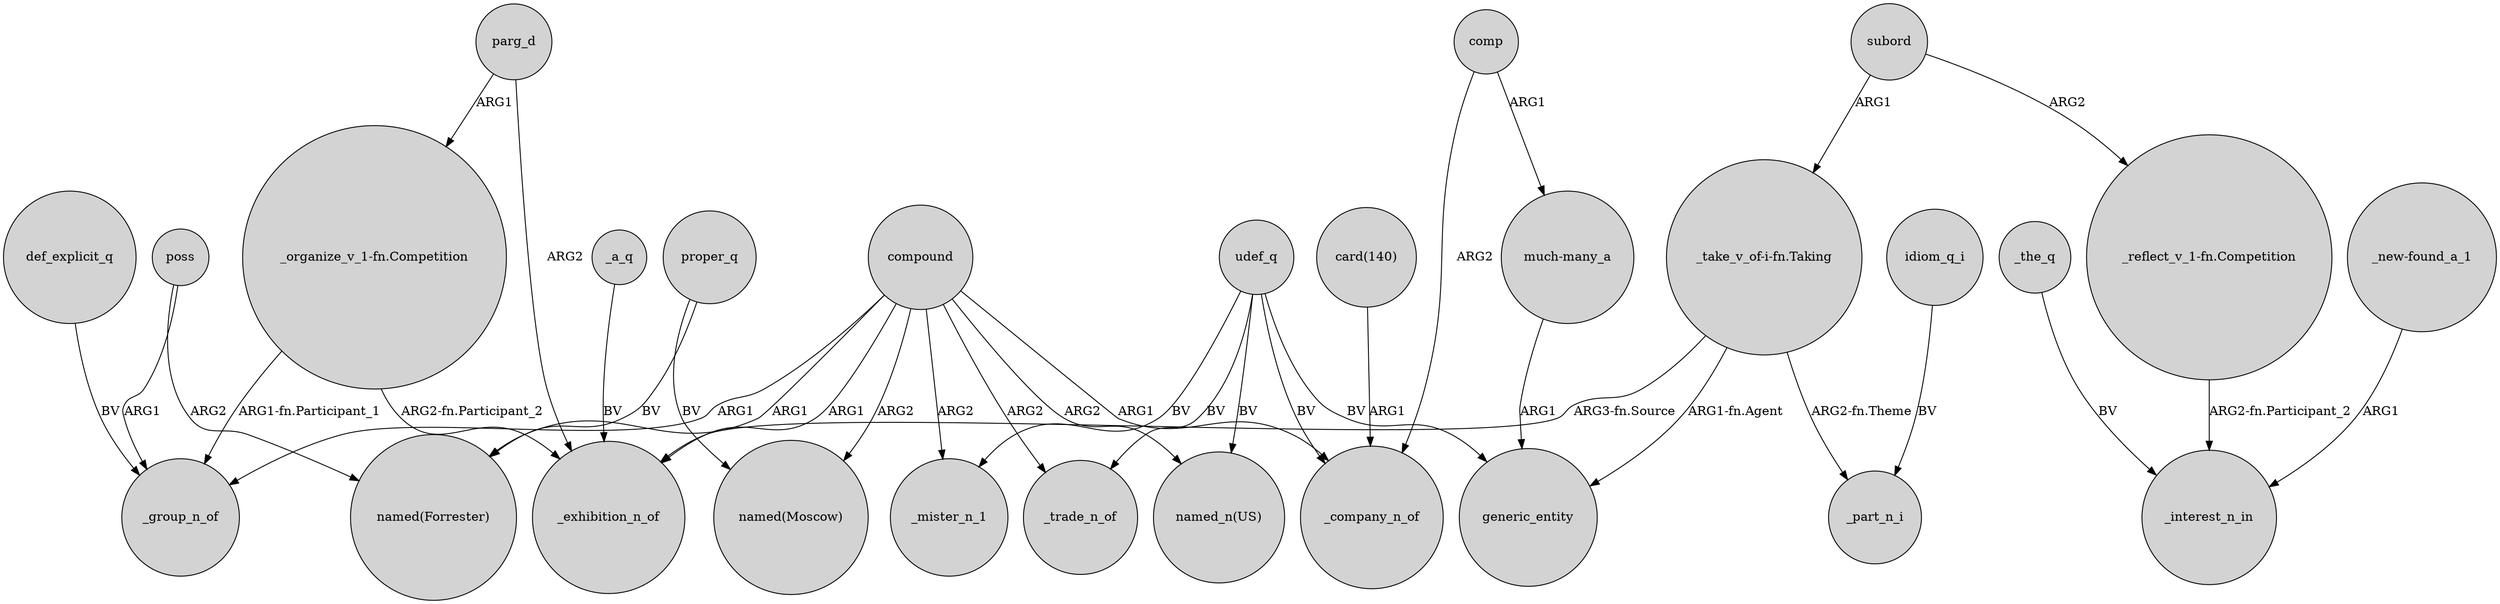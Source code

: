 digraph {
	node [shape=circle style=filled]
	"_organize_v_1-fn.Competition" -> _group_n_of [label="ARG1-fn.Participant_1"]
	"_take_v_of-i-fn.Taking" -> _exhibition_n_of [label="ARG3-fn.Source"]
	compound -> _mister_n_1 [label=ARG2]
	comp -> _company_n_of [label=ARG2]
	"_reflect_v_1-fn.Competition" -> _interest_n_in [label="ARG2-fn.Participant_2"]
	compound -> _company_n_of [label=ARG1]
	"_new-found_a_1" -> _interest_n_in [label=ARG1]
	udef_q -> _mister_n_1 [label=BV]
	compound -> "named(Forrester)" [label=ARG1]
	idiom_q_i -> _part_n_i [label=BV]
	udef_q -> generic_entity [label=BV]
	"_take_v_of-i-fn.Taking" -> generic_entity [label="ARG1-fn.Agent"]
	compound -> _group_n_of [label=ARG1]
	comp -> "much-many_a" [label=ARG1]
	_a_q -> _exhibition_n_of [label=BV]
	compound -> _exhibition_n_of [label=ARG1]
	"card(140)" -> _company_n_of [label=ARG1]
	compound -> "named(Moscow)" [label=ARG2]
	parg_d -> "_organize_v_1-fn.Competition" [label=ARG1]
	"much-many_a" -> generic_entity [label=ARG1]
	_the_q -> _interest_n_in [label=BV]
	proper_q -> "named(Moscow)" [label=BV]
	udef_q -> _company_n_of [label=BV]
	"_organize_v_1-fn.Competition" -> _exhibition_n_of [label="ARG2-fn.Participant_2"]
	parg_d -> _exhibition_n_of [label=ARG2]
	def_explicit_q -> _group_n_of [label=BV]
	udef_q -> _trade_n_of [label=BV]
	subord -> "_take_v_of-i-fn.Taking" [label=ARG1]
	proper_q -> "named(Forrester)" [label=BV]
	compound -> _trade_n_of [label=ARG2]
	"_take_v_of-i-fn.Taking" -> _part_n_i [label="ARG2-fn.Theme"]
	poss -> "named(Forrester)" [label=ARG2]
	subord -> "_reflect_v_1-fn.Competition" [label=ARG2]
	compound -> "named_n(US)" [label=ARG2]
	udef_q -> "named_n(US)" [label=BV]
	poss -> _group_n_of [label=ARG1]
}
